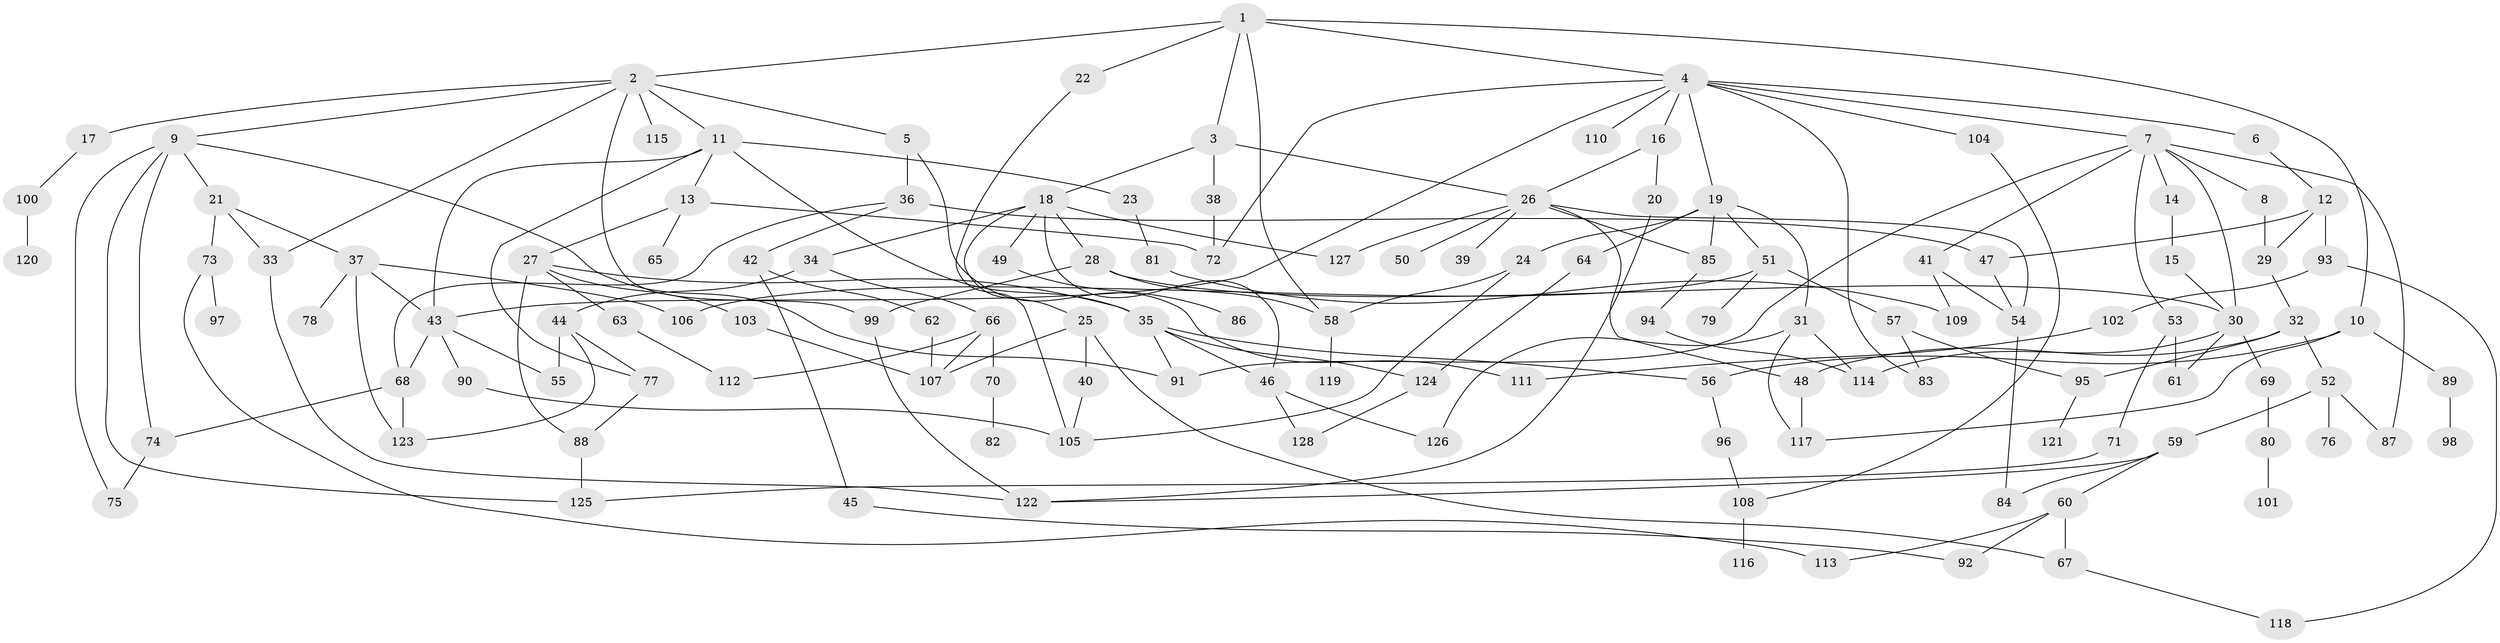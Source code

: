 // Generated by graph-tools (version 1.1) at 2025/00/03/09/25 03:00:59]
// undirected, 128 vertices, 190 edges
graph export_dot {
graph [start="1"]
  node [color=gray90,style=filled];
  1;
  2;
  3;
  4;
  5;
  6;
  7;
  8;
  9;
  10;
  11;
  12;
  13;
  14;
  15;
  16;
  17;
  18;
  19;
  20;
  21;
  22;
  23;
  24;
  25;
  26;
  27;
  28;
  29;
  30;
  31;
  32;
  33;
  34;
  35;
  36;
  37;
  38;
  39;
  40;
  41;
  42;
  43;
  44;
  45;
  46;
  47;
  48;
  49;
  50;
  51;
  52;
  53;
  54;
  55;
  56;
  57;
  58;
  59;
  60;
  61;
  62;
  63;
  64;
  65;
  66;
  67;
  68;
  69;
  70;
  71;
  72;
  73;
  74;
  75;
  76;
  77;
  78;
  79;
  80;
  81;
  82;
  83;
  84;
  85;
  86;
  87;
  88;
  89;
  90;
  91;
  92;
  93;
  94;
  95;
  96;
  97;
  98;
  99;
  100;
  101;
  102;
  103;
  104;
  105;
  106;
  107;
  108;
  109;
  110;
  111;
  112;
  113;
  114;
  115;
  116;
  117;
  118;
  119;
  120;
  121;
  122;
  123;
  124;
  125;
  126;
  127;
  128;
  1 -- 2;
  1 -- 3;
  1 -- 4;
  1 -- 10;
  1 -- 22;
  1 -- 58;
  2 -- 5;
  2 -- 9;
  2 -- 11;
  2 -- 17;
  2 -- 33;
  2 -- 115;
  2 -- 99;
  3 -- 18;
  3 -- 38;
  3 -- 26;
  4 -- 6;
  4 -- 7;
  4 -- 16;
  4 -- 19;
  4 -- 72;
  4 -- 104;
  4 -- 110;
  4 -- 83;
  4 -- 43;
  5 -- 36;
  5 -- 111;
  6 -- 12;
  7 -- 8;
  7 -- 14;
  7 -- 41;
  7 -- 53;
  7 -- 87;
  7 -- 91;
  7 -- 30;
  8 -- 29;
  9 -- 21;
  9 -- 91;
  9 -- 125;
  9 -- 74;
  9 -- 75;
  10 -- 89;
  10 -- 117;
  10 -- 56;
  11 -- 13;
  11 -- 23;
  11 -- 35;
  11 -- 43;
  11 -- 77;
  12 -- 29;
  12 -- 93;
  12 -- 47;
  13 -- 27;
  13 -- 65;
  13 -- 72;
  14 -- 15;
  15 -- 30;
  16 -- 20;
  16 -- 26;
  17 -- 100;
  18 -- 25;
  18 -- 28;
  18 -- 34;
  18 -- 46;
  18 -- 49;
  18 -- 127;
  19 -- 24;
  19 -- 31;
  19 -- 51;
  19 -- 64;
  19 -- 85;
  20 -- 122;
  21 -- 37;
  21 -- 73;
  21 -- 33;
  22 -- 105;
  23 -- 81;
  24 -- 58;
  24 -- 105;
  25 -- 40;
  25 -- 67;
  25 -- 107;
  26 -- 39;
  26 -- 48;
  26 -- 50;
  26 -- 85;
  26 -- 54;
  26 -- 127;
  27 -- 63;
  27 -- 103;
  27 -- 88;
  27 -- 35;
  28 -- 30;
  28 -- 99;
  28 -- 58;
  29 -- 32;
  30 -- 69;
  30 -- 114;
  30 -- 61;
  31 -- 117;
  31 -- 114;
  31 -- 126;
  32 -- 52;
  32 -- 95;
  32 -- 48;
  33 -- 122;
  34 -- 44;
  34 -- 66;
  35 -- 56;
  35 -- 91;
  35 -- 124;
  35 -- 46;
  36 -- 42;
  36 -- 47;
  36 -- 68;
  37 -- 78;
  37 -- 123;
  37 -- 43;
  37 -- 106;
  38 -- 72;
  40 -- 105;
  41 -- 109;
  41 -- 54;
  42 -- 45;
  42 -- 62;
  43 -- 55;
  43 -- 68;
  43 -- 90;
  44 -- 77;
  44 -- 123;
  44 -- 55;
  45 -- 92;
  46 -- 126;
  46 -- 128;
  47 -- 54;
  48 -- 117;
  49 -- 86;
  51 -- 57;
  51 -- 79;
  51 -- 106;
  52 -- 59;
  52 -- 76;
  52 -- 87;
  53 -- 61;
  53 -- 71;
  54 -- 84;
  56 -- 96;
  57 -- 83;
  57 -- 95;
  58 -- 119;
  59 -- 60;
  59 -- 84;
  59 -- 122;
  60 -- 92;
  60 -- 113;
  60 -- 67;
  62 -- 107;
  63 -- 112;
  64 -- 124;
  66 -- 70;
  66 -- 107;
  66 -- 112;
  67 -- 118;
  68 -- 74;
  68 -- 123;
  69 -- 80;
  70 -- 82;
  71 -- 125;
  73 -- 97;
  73 -- 113;
  74 -- 75;
  77 -- 88;
  80 -- 101;
  81 -- 109;
  85 -- 94;
  88 -- 125;
  89 -- 98;
  90 -- 105;
  93 -- 102;
  93 -- 118;
  94 -- 114;
  95 -- 121;
  96 -- 108;
  99 -- 122;
  100 -- 120;
  102 -- 111;
  103 -- 107;
  104 -- 108;
  108 -- 116;
  124 -- 128;
}
